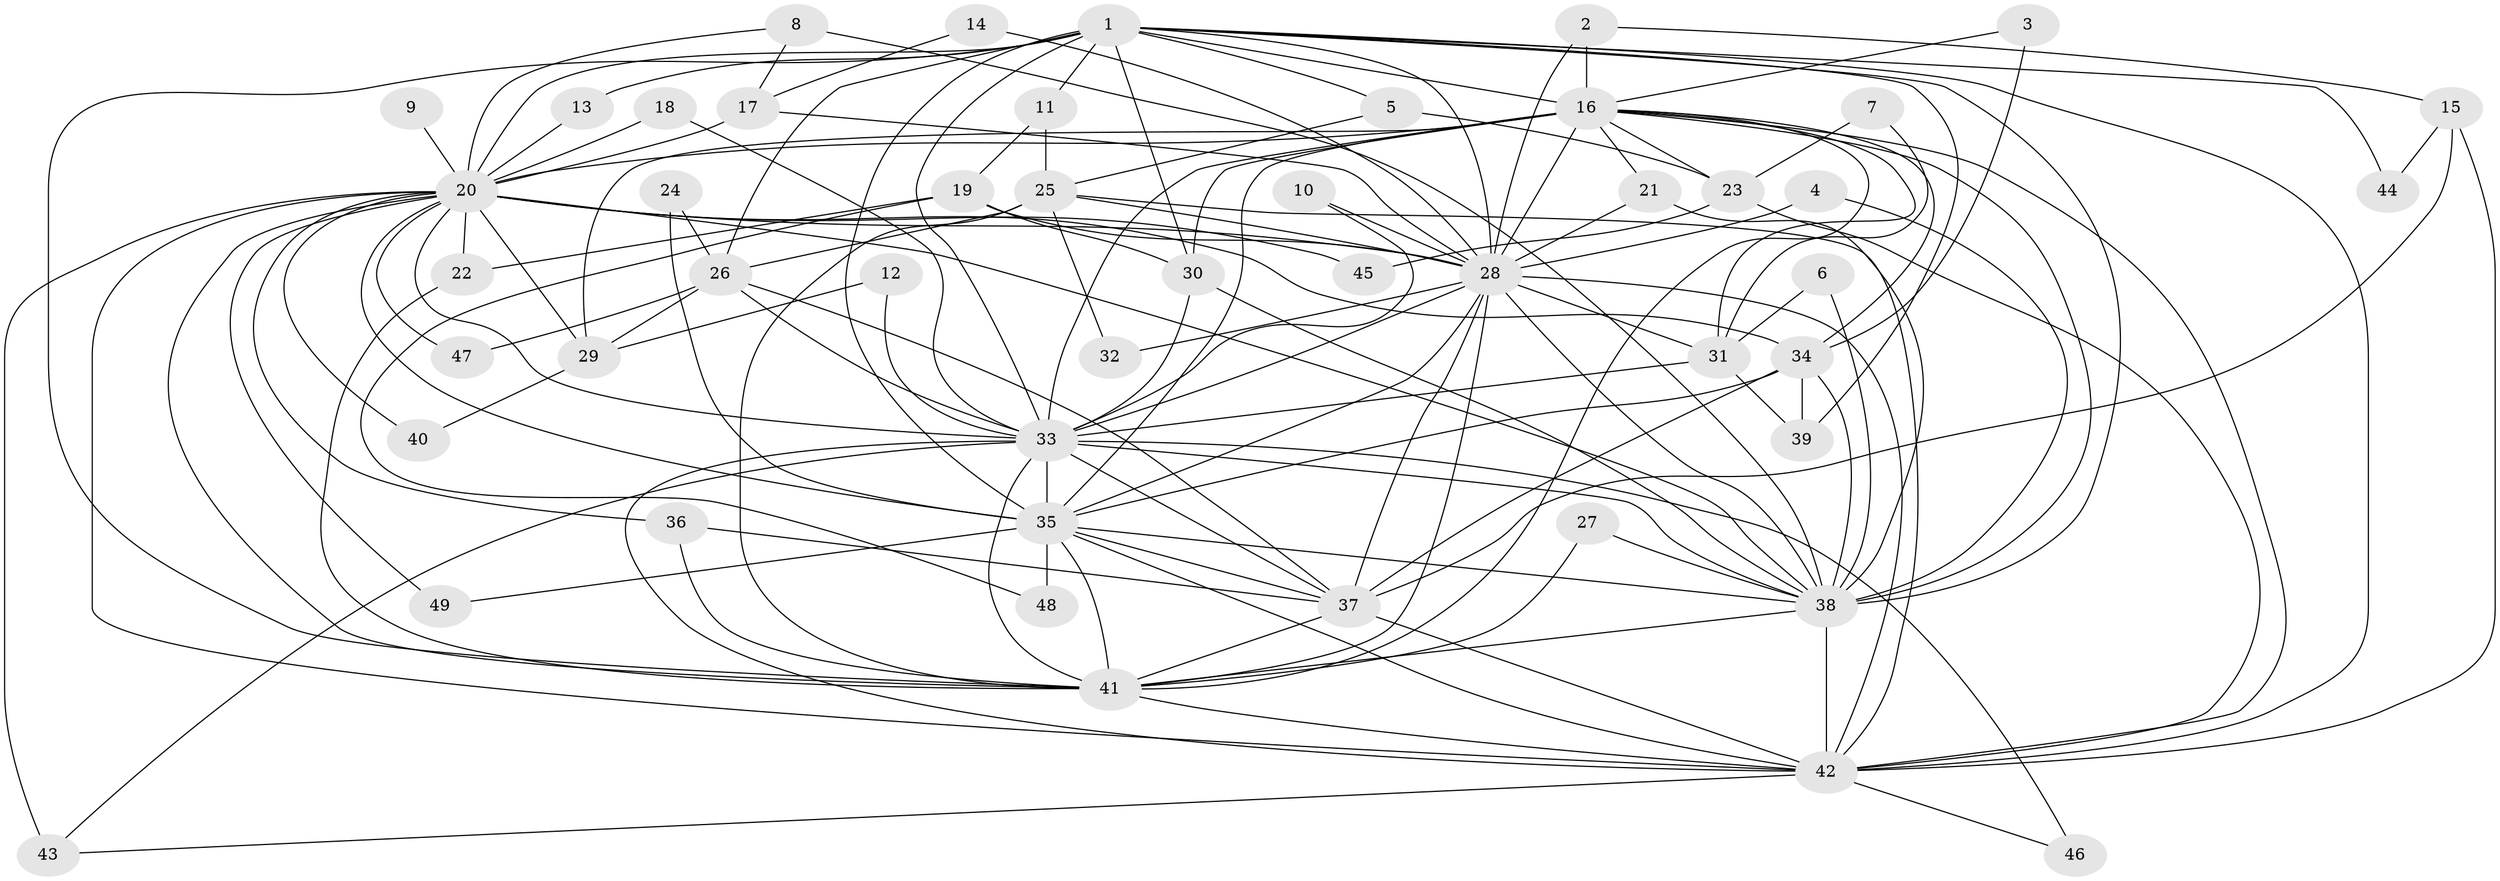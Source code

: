 // original degree distribution, {14: 0.010309278350515464, 13: 0.010309278350515464, 19: 0.010309278350515464, 22: 0.020618556701030927, 15: 0.010309278350515464, 24: 0.010309278350515464, 18: 0.010309278350515464, 16: 0.010309278350515464, 26: 0.010309278350515464, 5: 0.041237113402061855, 2: 0.5051546391752577, 7: 0.010309278350515464, 6: 0.041237113402061855, 8: 0.010309278350515464, 3: 0.20618556701030927, 4: 0.08247422680412371}
// Generated by graph-tools (version 1.1) at 2025/25/03/09/25 03:25:39]
// undirected, 49 vertices, 137 edges
graph export_dot {
graph [start="1"]
  node [color=gray90,style=filled];
  1;
  2;
  3;
  4;
  5;
  6;
  7;
  8;
  9;
  10;
  11;
  12;
  13;
  14;
  15;
  16;
  17;
  18;
  19;
  20;
  21;
  22;
  23;
  24;
  25;
  26;
  27;
  28;
  29;
  30;
  31;
  32;
  33;
  34;
  35;
  36;
  37;
  38;
  39;
  40;
  41;
  42;
  43;
  44;
  45;
  46;
  47;
  48;
  49;
  1 -- 5 [weight=1.0];
  1 -- 11 [weight=1.0];
  1 -- 13 [weight=1.0];
  1 -- 16 [weight=3.0];
  1 -- 20 [weight=2.0];
  1 -- 26 [weight=1.0];
  1 -- 28 [weight=2.0];
  1 -- 30 [weight=1.0];
  1 -- 33 [weight=2.0];
  1 -- 35 [weight=3.0];
  1 -- 38 [weight=2.0];
  1 -- 39 [weight=1.0];
  1 -- 41 [weight=2.0];
  1 -- 42 [weight=2.0];
  1 -- 44 [weight=1.0];
  2 -- 15 [weight=1.0];
  2 -- 16 [weight=1.0];
  2 -- 28 [weight=1.0];
  3 -- 16 [weight=1.0];
  3 -- 34 [weight=1.0];
  4 -- 28 [weight=1.0];
  4 -- 38 [weight=1.0];
  5 -- 23 [weight=1.0];
  5 -- 25 [weight=1.0];
  6 -- 31 [weight=1.0];
  6 -- 38 [weight=1.0];
  7 -- 23 [weight=1.0];
  7 -- 31 [weight=1.0];
  8 -- 17 [weight=1.0];
  8 -- 20 [weight=1.0];
  8 -- 38 [weight=2.0];
  9 -- 20 [weight=1.0];
  10 -- 28 [weight=1.0];
  10 -- 33 [weight=1.0];
  11 -- 19 [weight=1.0];
  11 -- 25 [weight=1.0];
  12 -- 29 [weight=1.0];
  12 -- 33 [weight=1.0];
  13 -- 20 [weight=1.0];
  14 -- 17 [weight=1.0];
  14 -- 28 [weight=1.0];
  15 -- 37 [weight=1.0];
  15 -- 42 [weight=1.0];
  15 -- 44 [weight=1.0];
  16 -- 20 [weight=1.0];
  16 -- 21 [weight=1.0];
  16 -- 23 [weight=1.0];
  16 -- 28 [weight=1.0];
  16 -- 29 [weight=2.0];
  16 -- 30 [weight=1.0];
  16 -- 31 [weight=1.0];
  16 -- 33 [weight=2.0];
  16 -- 34 [weight=1.0];
  16 -- 35 [weight=1.0];
  16 -- 38 [weight=2.0];
  16 -- 41 [weight=2.0];
  16 -- 42 [weight=1.0];
  17 -- 20 [weight=1.0];
  17 -- 28 [weight=1.0];
  18 -- 20 [weight=1.0];
  18 -- 33 [weight=2.0];
  19 -- 22 [weight=1.0];
  19 -- 28 [weight=1.0];
  19 -- 30 [weight=1.0];
  19 -- 48 [weight=1.0];
  20 -- 22 [weight=1.0];
  20 -- 28 [weight=2.0];
  20 -- 29 [weight=1.0];
  20 -- 33 [weight=1.0];
  20 -- 34 [weight=1.0];
  20 -- 35 [weight=1.0];
  20 -- 36 [weight=1.0];
  20 -- 38 [weight=1.0];
  20 -- 40 [weight=1.0];
  20 -- 41 [weight=1.0];
  20 -- 42 [weight=3.0];
  20 -- 43 [weight=1.0];
  20 -- 45 [weight=1.0];
  20 -- 47 [weight=1.0];
  20 -- 49 [weight=1.0];
  21 -- 28 [weight=1.0];
  21 -- 38 [weight=1.0];
  22 -- 41 [weight=1.0];
  23 -- 42 [weight=1.0];
  23 -- 45 [weight=1.0];
  24 -- 26 [weight=1.0];
  24 -- 35 [weight=1.0];
  25 -- 26 [weight=1.0];
  25 -- 28 [weight=2.0];
  25 -- 32 [weight=1.0];
  25 -- 41 [weight=1.0];
  25 -- 42 [weight=1.0];
  26 -- 29 [weight=1.0];
  26 -- 33 [weight=1.0];
  26 -- 37 [weight=1.0];
  26 -- 47 [weight=1.0];
  27 -- 38 [weight=1.0];
  27 -- 41 [weight=1.0];
  28 -- 31 [weight=3.0];
  28 -- 32 [weight=1.0];
  28 -- 33 [weight=3.0];
  28 -- 35 [weight=1.0];
  28 -- 37 [weight=2.0];
  28 -- 38 [weight=1.0];
  28 -- 41 [weight=1.0];
  28 -- 42 [weight=1.0];
  29 -- 40 [weight=1.0];
  30 -- 33 [weight=1.0];
  30 -- 38 [weight=1.0];
  31 -- 33 [weight=2.0];
  31 -- 39 [weight=1.0];
  33 -- 35 [weight=2.0];
  33 -- 37 [weight=1.0];
  33 -- 38 [weight=1.0];
  33 -- 41 [weight=1.0];
  33 -- 42 [weight=1.0];
  33 -- 43 [weight=1.0];
  33 -- 46 [weight=1.0];
  34 -- 35 [weight=1.0];
  34 -- 37 [weight=2.0];
  34 -- 38 [weight=1.0];
  34 -- 39 [weight=1.0];
  35 -- 37 [weight=1.0];
  35 -- 38 [weight=1.0];
  35 -- 41 [weight=1.0];
  35 -- 42 [weight=1.0];
  35 -- 48 [weight=1.0];
  35 -- 49 [weight=1.0];
  36 -- 37 [weight=1.0];
  36 -- 41 [weight=2.0];
  37 -- 41 [weight=1.0];
  37 -- 42 [weight=1.0];
  38 -- 41 [weight=1.0];
  38 -- 42 [weight=2.0];
  41 -- 42 [weight=2.0];
  42 -- 43 [weight=1.0];
  42 -- 46 [weight=1.0];
}
